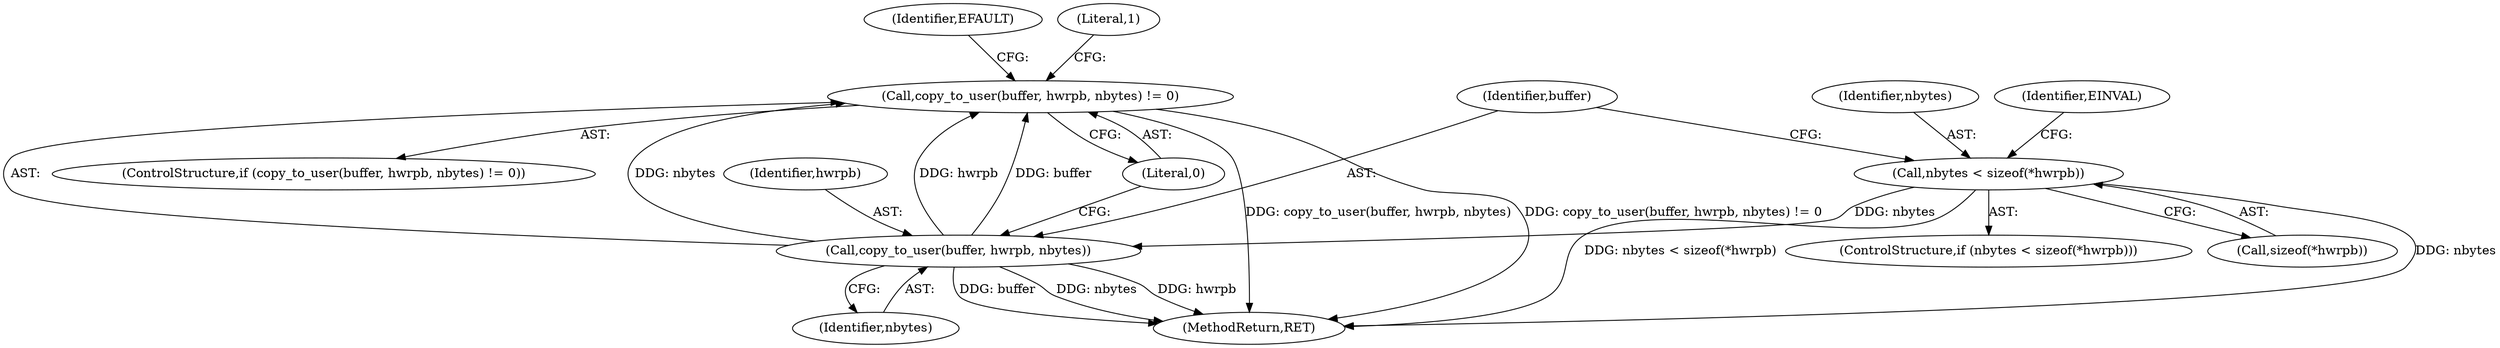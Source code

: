digraph "1_linux_21c5977a836e399fc710ff2c5367845ed5c2527f_2@API" {
"1000223" [label="(Call,copy_to_user(buffer, hwrpb, nbytes) != 0)"];
"1000224" [label="(Call,copy_to_user(buffer, hwrpb, nbytes))"];
"1000214" [label="(Call,nbytes < sizeof(*hwrpb))"];
"1000214" [label="(Call,nbytes < sizeof(*hwrpb))"];
"1000231" [label="(Identifier,EFAULT)"];
"1000225" [label="(Identifier,buffer)"];
"1000226" [label="(Identifier,hwrpb)"];
"1000213" [label="(ControlStructure,if (nbytes < sizeof(*hwrpb)))"];
"1000215" [label="(Identifier,nbytes)"];
"1000224" [label="(Call,copy_to_user(buffer, hwrpb, nbytes))"];
"1000222" [label="(ControlStructure,if (copy_to_user(buffer, hwrpb, nbytes) != 0))"];
"1000233" [label="(Literal,1)"];
"1000239" [label="(MethodReturn,RET)"];
"1000221" [label="(Identifier,EINVAL)"];
"1000228" [label="(Literal,0)"];
"1000227" [label="(Identifier,nbytes)"];
"1000216" [label="(Call,sizeof(*hwrpb))"];
"1000223" [label="(Call,copy_to_user(buffer, hwrpb, nbytes) != 0)"];
"1000223" -> "1000222"  [label="AST: "];
"1000223" -> "1000228"  [label="CFG: "];
"1000224" -> "1000223"  [label="AST: "];
"1000228" -> "1000223"  [label="AST: "];
"1000231" -> "1000223"  [label="CFG: "];
"1000233" -> "1000223"  [label="CFG: "];
"1000223" -> "1000239"  [label="DDG: copy_to_user(buffer, hwrpb, nbytes) != 0"];
"1000223" -> "1000239"  [label="DDG: copy_to_user(buffer, hwrpb, nbytes)"];
"1000224" -> "1000223"  [label="DDG: buffer"];
"1000224" -> "1000223"  [label="DDG: hwrpb"];
"1000224" -> "1000223"  [label="DDG: nbytes"];
"1000224" -> "1000227"  [label="CFG: "];
"1000225" -> "1000224"  [label="AST: "];
"1000226" -> "1000224"  [label="AST: "];
"1000227" -> "1000224"  [label="AST: "];
"1000228" -> "1000224"  [label="CFG: "];
"1000224" -> "1000239"  [label="DDG: buffer"];
"1000224" -> "1000239"  [label="DDG: nbytes"];
"1000224" -> "1000239"  [label="DDG: hwrpb"];
"1000214" -> "1000224"  [label="DDG: nbytes"];
"1000214" -> "1000213"  [label="AST: "];
"1000214" -> "1000216"  [label="CFG: "];
"1000215" -> "1000214"  [label="AST: "];
"1000216" -> "1000214"  [label="AST: "];
"1000221" -> "1000214"  [label="CFG: "];
"1000225" -> "1000214"  [label="CFG: "];
"1000214" -> "1000239"  [label="DDG: nbytes < sizeof(*hwrpb)"];
"1000214" -> "1000239"  [label="DDG: nbytes"];
}
